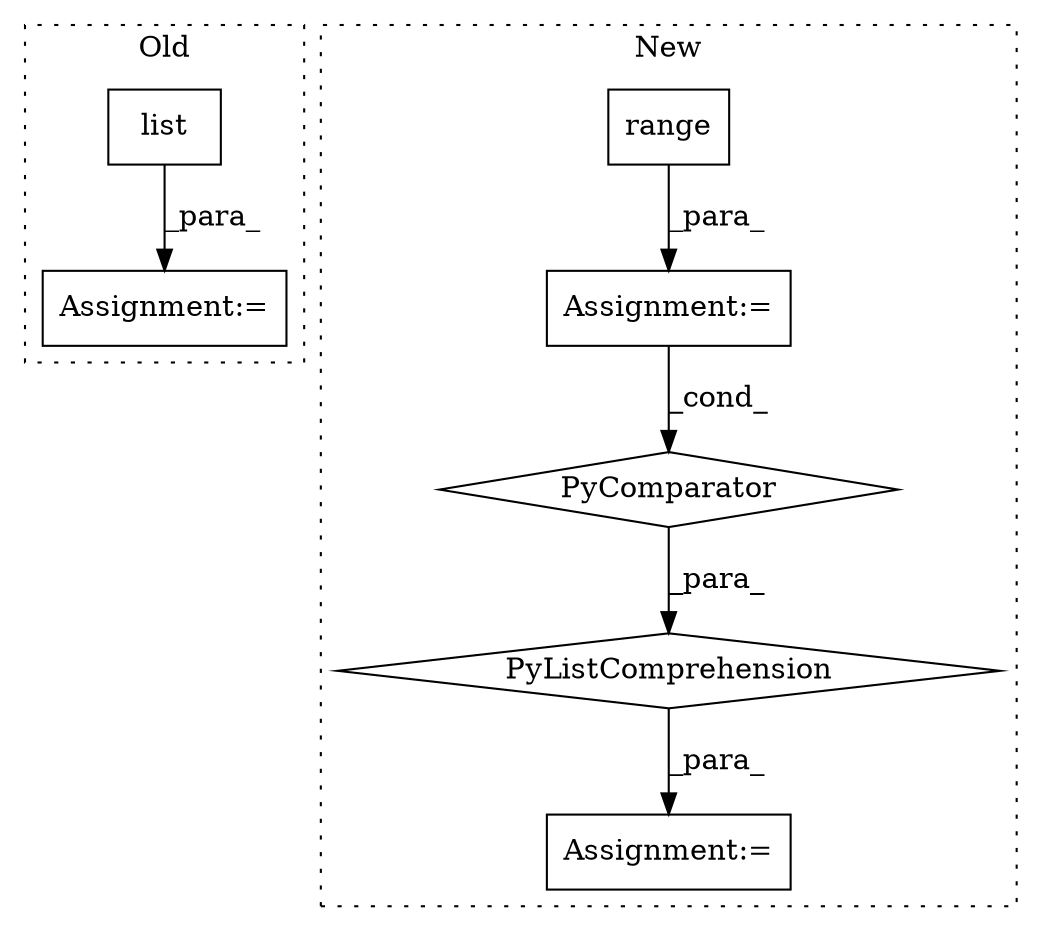 digraph G {
subgraph cluster0 {
1 [label="list" a="32" s="4835" l="6" shape="box"];
4 [label="Assignment:=" a="7" s="4834" l="1" shape="box"];
label = "Old";
style="dotted";
}
subgraph cluster1 {
2 [label="range" a="32" s="3134,3150" l="6,1" shape="box"];
3 [label="Assignment:=" a="7" s="3119" l="41" shape="box"];
5 [label="PyListComprehension" a="109" s="2893" l="288" shape="diamond"];
6 [label="PyComparator" a="113" s="3021" l="32" shape="diamond"];
7 [label="Assignment:=" a="7" s="2866" l="27" shape="box"];
label = "New";
style="dotted";
}
1 -> 4 [label="_para_"];
2 -> 3 [label="_para_"];
3 -> 6 [label="_cond_"];
5 -> 7 [label="_para_"];
6 -> 5 [label="_para_"];
}
